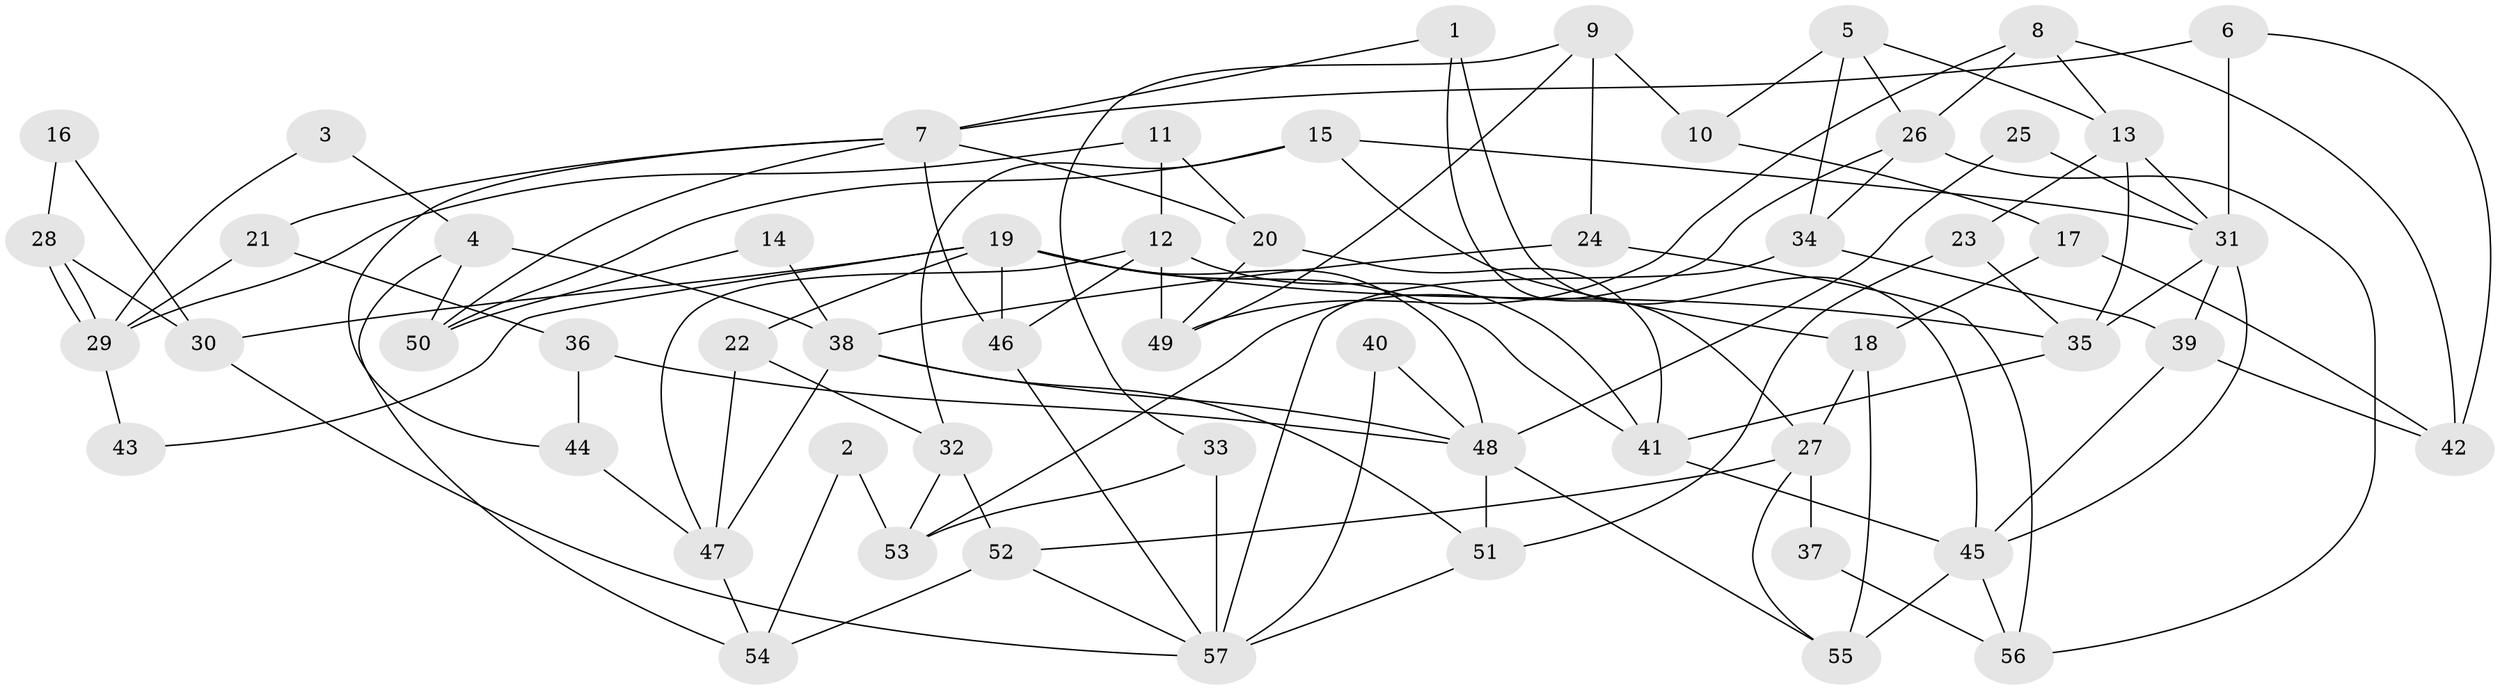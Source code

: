 // coarse degree distribution, {3: 0.08571428571428572, 4: 0.2, 2: 0.14285714285714285, 5: 0.22857142857142856, 8: 0.11428571428571428, 9: 0.02857142857142857, 6: 0.14285714285714285, 7: 0.05714285714285714}
// Generated by graph-tools (version 1.1) at 2025/41/03/06/25 10:41:52]
// undirected, 57 vertices, 114 edges
graph export_dot {
graph [start="1"]
  node [color=gray90,style=filled];
  1;
  2;
  3;
  4;
  5;
  6;
  7;
  8;
  9;
  10;
  11;
  12;
  13;
  14;
  15;
  16;
  17;
  18;
  19;
  20;
  21;
  22;
  23;
  24;
  25;
  26;
  27;
  28;
  29;
  30;
  31;
  32;
  33;
  34;
  35;
  36;
  37;
  38;
  39;
  40;
  41;
  42;
  43;
  44;
  45;
  46;
  47;
  48;
  49;
  50;
  51;
  52;
  53;
  54;
  55;
  56;
  57;
  1 -- 45;
  1 -- 7;
  1 -- 27;
  2 -- 53;
  2 -- 54;
  3 -- 29;
  3 -- 4;
  4 -- 50;
  4 -- 54;
  4 -- 38;
  5 -- 34;
  5 -- 13;
  5 -- 10;
  5 -- 26;
  6 -- 31;
  6 -- 7;
  6 -- 42;
  7 -- 44;
  7 -- 46;
  7 -- 20;
  7 -- 21;
  7 -- 50;
  8 -- 26;
  8 -- 42;
  8 -- 13;
  8 -- 49;
  9 -- 49;
  9 -- 10;
  9 -- 24;
  9 -- 33;
  10 -- 17;
  11 -- 12;
  11 -- 20;
  11 -- 29;
  12 -- 41;
  12 -- 46;
  12 -- 47;
  12 -- 49;
  13 -- 35;
  13 -- 23;
  13 -- 31;
  14 -- 38;
  14 -- 50;
  15 -- 31;
  15 -- 18;
  15 -- 32;
  15 -- 50;
  16 -- 30;
  16 -- 28;
  17 -- 18;
  17 -- 42;
  18 -- 55;
  18 -- 27;
  19 -- 22;
  19 -- 41;
  19 -- 30;
  19 -- 35;
  19 -- 43;
  19 -- 46;
  19 -- 48;
  20 -- 49;
  20 -- 41;
  21 -- 29;
  21 -- 36;
  22 -- 32;
  22 -- 47;
  23 -- 35;
  23 -- 51;
  24 -- 38;
  24 -- 56;
  25 -- 31;
  25 -- 48;
  26 -- 34;
  26 -- 53;
  26 -- 56;
  27 -- 55;
  27 -- 37;
  27 -- 52;
  28 -- 30;
  28 -- 29;
  28 -- 29;
  29 -- 43;
  30 -- 57;
  31 -- 45;
  31 -- 35;
  31 -- 39;
  32 -- 52;
  32 -- 53;
  33 -- 53;
  33 -- 57;
  34 -- 39;
  34 -- 57;
  35 -- 41;
  36 -- 48;
  36 -- 44;
  37 -- 56;
  38 -- 51;
  38 -- 47;
  38 -- 48;
  39 -- 45;
  39 -- 42;
  40 -- 57;
  40 -- 48;
  41 -- 45;
  44 -- 47;
  45 -- 56;
  45 -- 55;
  46 -- 57;
  47 -- 54;
  48 -- 51;
  48 -- 55;
  51 -- 57;
  52 -- 57;
  52 -- 54;
}
